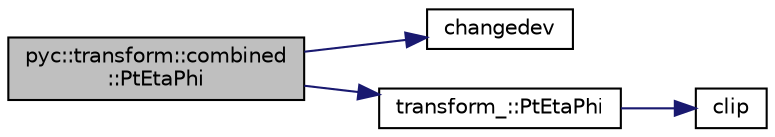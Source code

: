digraph "pyc::transform::combined::PtEtaPhi"
{
 // INTERACTIVE_SVG=YES
 // LATEX_PDF_SIZE
  edge [fontname="Helvetica",fontsize="10",labelfontname="Helvetica",labelfontsize="10"];
  node [fontname="Helvetica",fontsize="10",shape=record];
  rankdir="LR";
  Node1 [label="pyc::transform::combined\l::PtEtaPhi",height=0.2,width=0.4,color="black", fillcolor="grey75", style="filled", fontcolor="black",tooltip=" "];
  Node1 -> Node2 [color="midnightblue",fontsize="10",style="solid",fontname="Helvetica"];
  Node2 [label="changedev",height=0.2,width=0.4,color="black", fillcolor="white", style="filled",URL="$utils_8h.html#a123aed6d73594e07c6401a7a6c587808",tooltip=" "];
  Node1 -> Node3 [color="midnightblue",fontsize="10",style="solid",fontname="Helvetica"];
  Node3 [label="transform_::PtEtaPhi",height=0.2,width=0.4,color="black", fillcolor="white", style="filled",URL="$namespacetransform__.html#adf008ef1e94217cd7a7dae8c53a127a6",tooltip="Computes the transverse momentum (Pt), pseudorapidity (Eta), and azimuthal angle (Phi) from a momentu..."];
  Node3 -> Node4 [color="midnightblue",fontsize="10",style="solid",fontname="Helvetica"];
  Node4 [label="clip",height=0.2,width=0.4,color="black", fillcolor="white", style="filled",URL="$utils_8h.html#aaec9ca2d20716add3c686abd989934d0",tooltip=" "];
}
